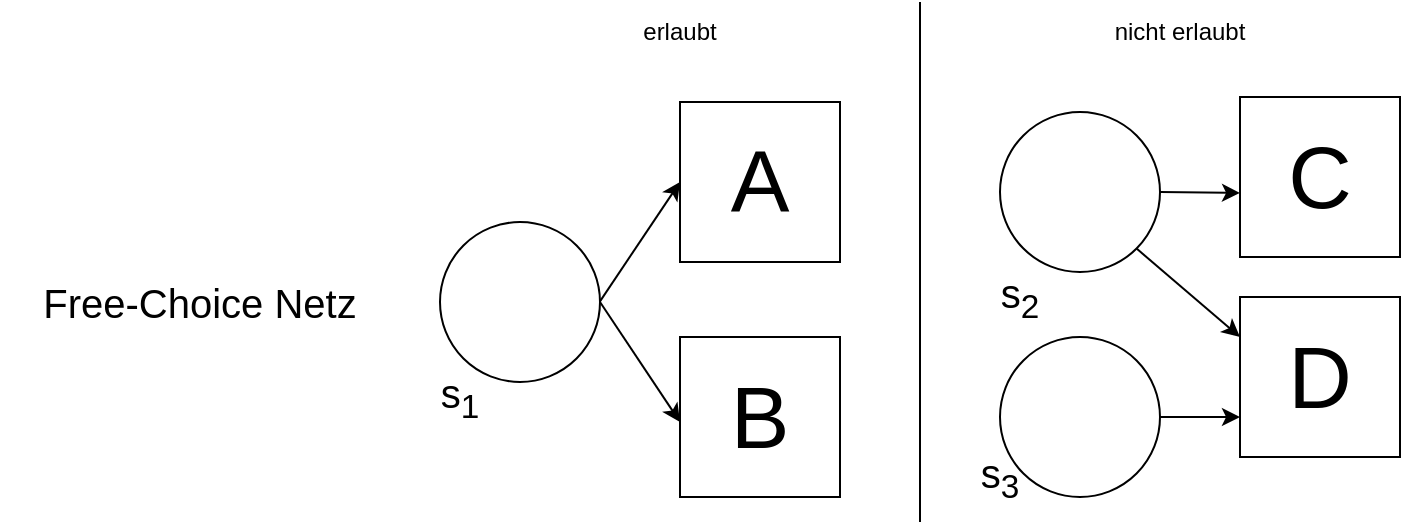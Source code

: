 <mxfile version="24.0.7" type="github">
  <diagram name="Seite-1" id="C-XFB5MMmBL1i_Sq7nBm">
    <mxGraphModel dx="989" dy="1675" grid="1" gridSize="10" guides="1" tooltips="1" connect="1" arrows="1" fold="1" page="1" pageScale="1" pageWidth="827" pageHeight="1169" math="0" shadow="0">
      <root>
        <mxCell id="0" />
        <mxCell id="1" parent="0" />
        <mxCell id="cp5YEb4zd_3N7EqhIY2T-1" value="Free-Choice Netz" style="text;html=1;strokeColor=none;fillColor=none;align=center;verticalAlign=middle;whiteSpace=wrap;rounded=0;fontSize=20;" vertex="1" parent="1">
          <mxGeometry x="20" y="92.5" width="200" height="55" as="geometry" />
        </mxCell>
        <mxCell id="cp5YEb4zd_3N7EqhIY2T-6" value="" style="endArrow=classic;html=1;rounded=0;curved=1;exitX=1;exitY=0.5;exitDx=0;exitDy=0;" edge="1" parent="1">
          <mxGeometry width="50" height="50" relative="1" as="geometry">
            <mxPoint x="320" y="119.66" as="sourcePoint" />
            <mxPoint x="360" y="60" as="targetPoint" />
          </mxGeometry>
        </mxCell>
        <mxCell id="cp5YEb4zd_3N7EqhIY2T-10" value="" style="endArrow=classic;html=1;rounded=0;curved=1;exitX=1;exitY=0.5;exitDx=0;exitDy=0;" edge="1" parent="1" source="cp5YEb4zd_3N7EqhIY2T-16">
          <mxGeometry width="50" height="50" relative="1" as="geometry">
            <mxPoint x="610" y="87.16" as="sourcePoint" />
            <mxPoint x="640" y="65.5" as="targetPoint" />
          </mxGeometry>
        </mxCell>
        <mxCell id="cp5YEb4zd_3N7EqhIY2T-11" value="" style="endArrow=classic;html=1;rounded=0;curved=1;exitX=1;exitY=1;exitDx=0;exitDy=0;" edge="1" parent="1" source="cp5YEb4zd_3N7EqhIY2T-16">
          <mxGeometry width="50" height="50" relative="1" as="geometry">
            <mxPoint x="600" y="67.5" as="sourcePoint" />
            <mxPoint x="640" y="137.5" as="targetPoint" />
          </mxGeometry>
        </mxCell>
        <mxCell id="cp5YEb4zd_3N7EqhIY2T-12" value="" style="endArrow=none;html=1;rounded=0;" edge="1" parent="1">
          <mxGeometry width="50" height="50" relative="1" as="geometry">
            <mxPoint x="480" y="230" as="sourcePoint" />
            <mxPoint x="480" y="-30" as="targetPoint" />
          </mxGeometry>
        </mxCell>
        <mxCell id="cp5YEb4zd_3N7EqhIY2T-13" value="nicht erlaubt" style="text;html=1;strokeColor=none;fillColor=none;align=center;verticalAlign=middle;whiteSpace=wrap;rounded=0;" vertex="1" parent="1">
          <mxGeometry x="550" y="-30" width="120" height="30" as="geometry" />
        </mxCell>
        <mxCell id="cp5YEb4zd_3N7EqhIY2T-14" value="erlaubt" style="text;html=1;strokeColor=none;fillColor=none;align=center;verticalAlign=middle;whiteSpace=wrap;rounded=0;" vertex="1" parent="1">
          <mxGeometry x="330" y="-30" width="60" height="30" as="geometry" />
        </mxCell>
        <mxCell id="cp5YEb4zd_3N7EqhIY2T-15" value="" style="ellipse;whiteSpace=wrap;html=1;aspect=fixed;" vertex="1" parent="1">
          <mxGeometry x="240" y="80" width="80" height="80" as="geometry" />
        </mxCell>
        <mxCell id="cp5YEb4zd_3N7EqhIY2T-16" value="" style="ellipse;whiteSpace=wrap;html=1;aspect=fixed;" vertex="1" parent="1">
          <mxGeometry x="520" y="25" width="80" height="80" as="geometry" />
        </mxCell>
        <mxCell id="cp5YEb4zd_3N7EqhIY2T-17" value="s&lt;sub&gt;1&lt;/sub&gt;" style="text;html=1;strokeColor=none;fillColor=none;align=center;verticalAlign=middle;whiteSpace=wrap;rounded=0;fontSize=20;" vertex="1" parent="1">
          <mxGeometry x="220" y="147.5" width="60" height="40" as="geometry" />
        </mxCell>
        <mxCell id="cp5YEb4zd_3N7EqhIY2T-18" value="&lt;div&gt;s&lt;sub&gt;2&lt;/sub&gt;&lt;/div&gt;" style="text;html=1;strokeColor=none;fillColor=none;align=center;verticalAlign=middle;whiteSpace=wrap;rounded=0;fontSize=20;" vertex="1" parent="1">
          <mxGeometry x="500" y="97.5" width="60" height="40" as="geometry" />
        </mxCell>
        <mxCell id="cp5YEb4zd_3N7EqhIY2T-19" value="" style="endArrow=classic;html=1;rounded=0;curved=1;exitX=1;exitY=0.5;exitDx=0;exitDy=0;" edge="1" parent="1">
          <mxGeometry width="50" height="50" relative="1" as="geometry">
            <mxPoint x="320" y="120" as="sourcePoint" />
            <mxPoint x="360" y="180" as="targetPoint" />
          </mxGeometry>
        </mxCell>
        <mxCell id="cp5YEb4zd_3N7EqhIY2T-20" value="A" style="rounded=0;whiteSpace=wrap;html=1;fontSize=44;" vertex="1" parent="1">
          <mxGeometry x="360" y="20" width="80" height="80" as="geometry" />
        </mxCell>
        <mxCell id="cp5YEb4zd_3N7EqhIY2T-21" value="B" style="rounded=0;whiteSpace=wrap;html=1;fontSize=44;" vertex="1" parent="1">
          <mxGeometry x="360" y="137.5" width="80" height="80" as="geometry" />
        </mxCell>
        <mxCell id="cp5YEb4zd_3N7EqhIY2T-23" value="" style="endArrow=classic;html=1;rounded=0;curved=1;exitX=1;exitY=0.5;exitDx=0;exitDy=0;" edge="1" parent="1" source="cp5YEb4zd_3N7EqhIY2T-25">
          <mxGeometry width="50" height="50" relative="1" as="geometry">
            <mxPoint x="600" y="209.66" as="sourcePoint" />
            <mxPoint x="640" y="177.5" as="targetPoint" />
          </mxGeometry>
        </mxCell>
        <mxCell id="cp5YEb4zd_3N7EqhIY2T-25" value="" style="ellipse;whiteSpace=wrap;html=1;aspect=fixed;" vertex="1" parent="1">
          <mxGeometry x="520" y="137.5" width="80" height="80" as="geometry" />
        </mxCell>
        <mxCell id="cp5YEb4zd_3N7EqhIY2T-26" value="&lt;div&gt;s&lt;sub&gt;3&lt;/sub&gt;&lt;/div&gt;" style="text;html=1;strokeColor=none;fillColor=none;align=center;verticalAlign=middle;whiteSpace=wrap;rounded=0;fontSize=20;" vertex="1" parent="1">
          <mxGeometry x="490" y="187.5" width="60" height="40" as="geometry" />
        </mxCell>
        <mxCell id="cp5YEb4zd_3N7EqhIY2T-27" value="C" style="rounded=0;whiteSpace=wrap;html=1;fontSize=44;" vertex="1" parent="1">
          <mxGeometry x="640" y="17.5" width="80" height="80" as="geometry" />
        </mxCell>
        <mxCell id="cp5YEb4zd_3N7EqhIY2T-28" value="D" style="rounded=0;whiteSpace=wrap;html=1;fontSize=44;" vertex="1" parent="1">
          <mxGeometry x="640" y="117.5" width="80" height="80" as="geometry" />
        </mxCell>
      </root>
    </mxGraphModel>
  </diagram>
</mxfile>
